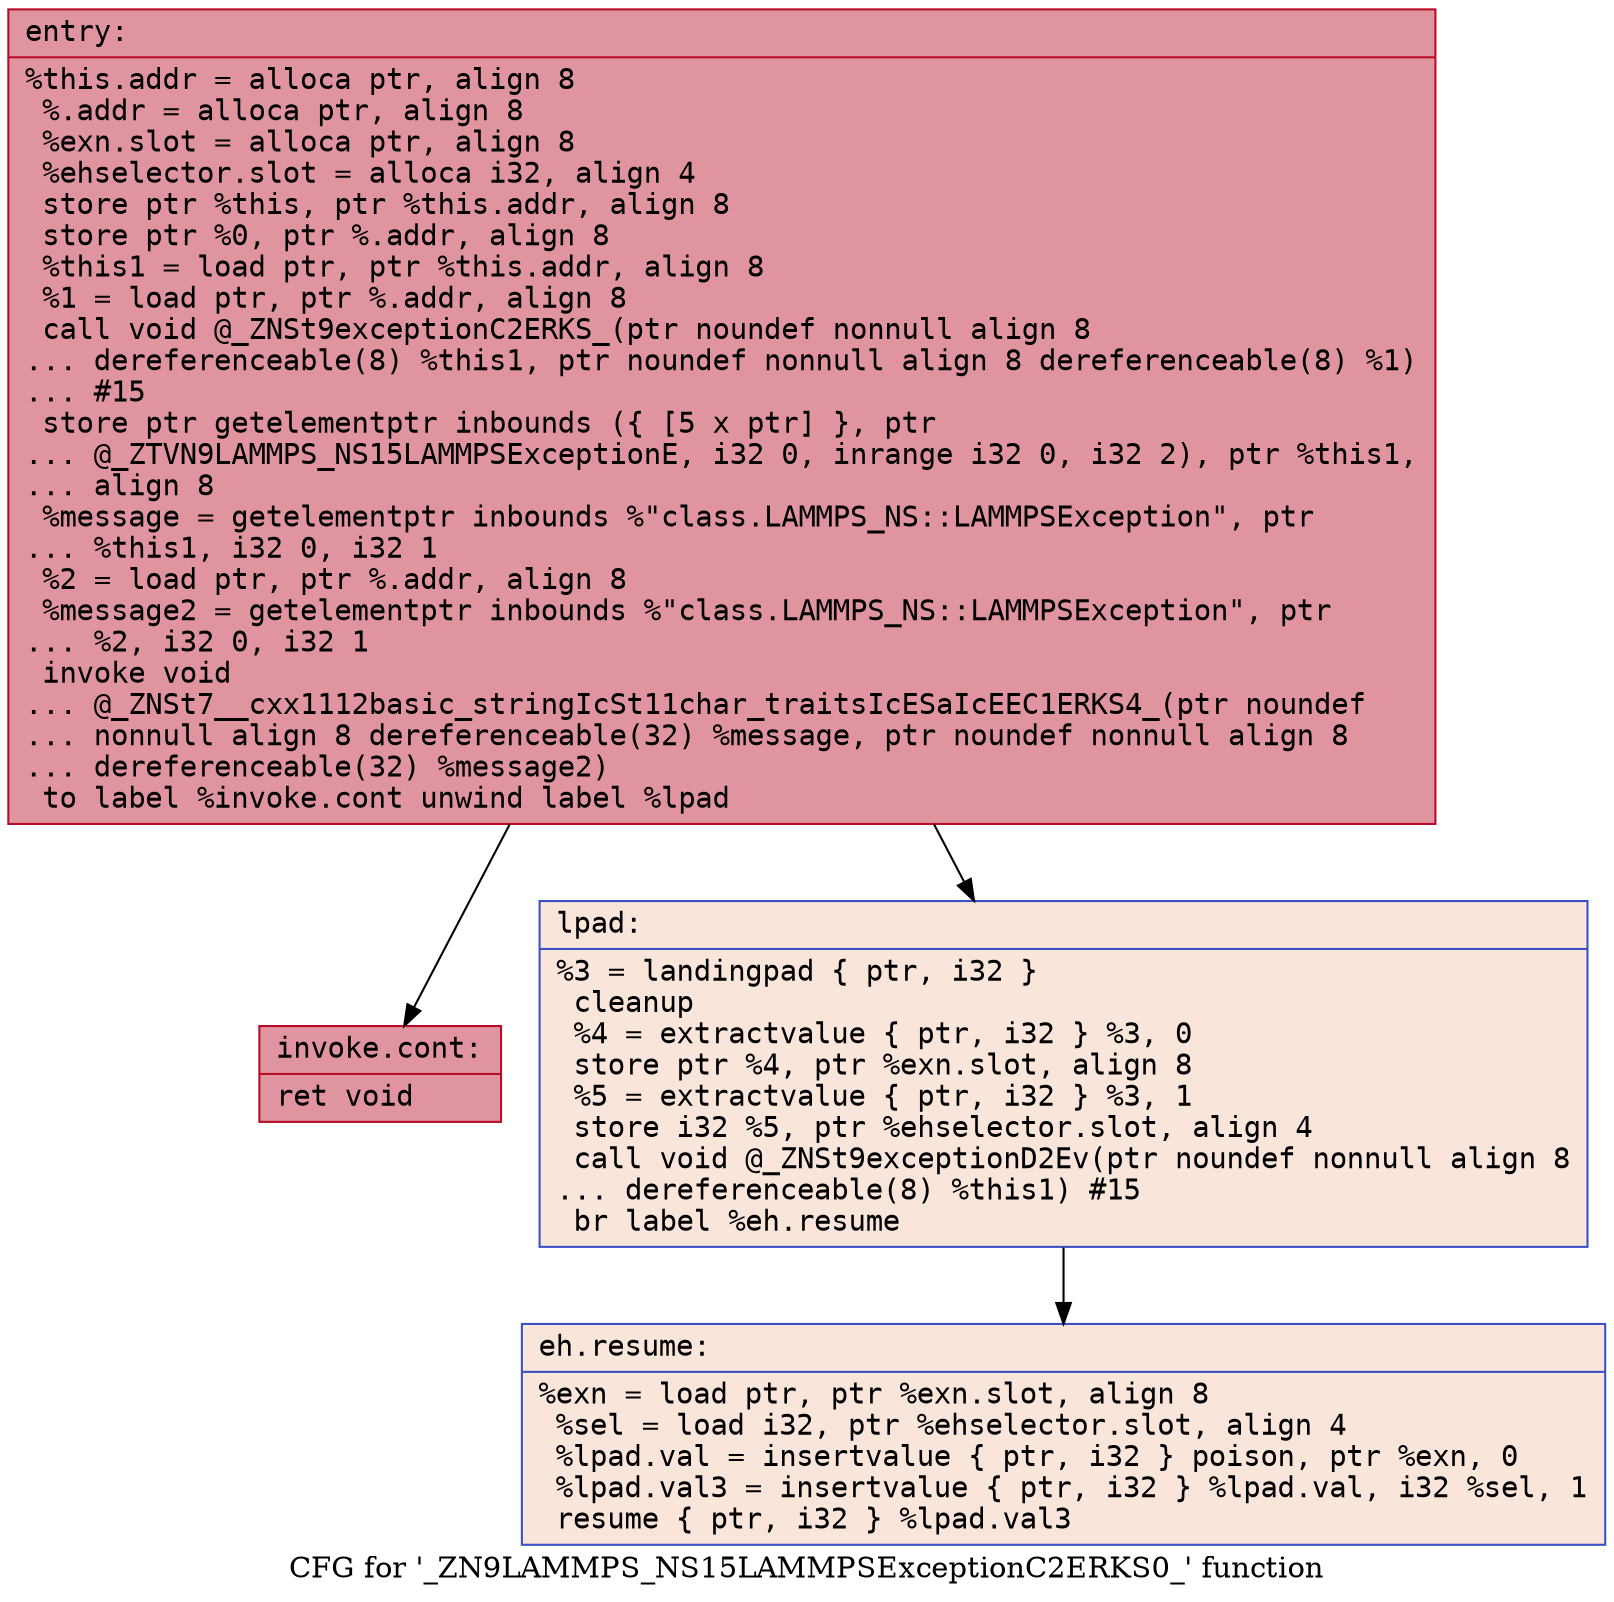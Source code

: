 digraph "CFG for '_ZN9LAMMPS_NS15LAMMPSExceptionC2ERKS0_' function" {
	label="CFG for '_ZN9LAMMPS_NS15LAMMPSExceptionC2ERKS0_' function";

	Node0x55ba30392610 [shape=record,color="#b70d28ff", style=filled, fillcolor="#b70d2870" fontname="Courier",label="{entry:\l|  %this.addr = alloca ptr, align 8\l  %.addr = alloca ptr, align 8\l  %exn.slot = alloca ptr, align 8\l  %ehselector.slot = alloca i32, align 4\l  store ptr %this, ptr %this.addr, align 8\l  store ptr %0, ptr %.addr, align 8\l  %this1 = load ptr, ptr %this.addr, align 8\l  %1 = load ptr, ptr %.addr, align 8\l  call void @_ZNSt9exceptionC2ERKS_(ptr noundef nonnull align 8\l... dereferenceable(8) %this1, ptr noundef nonnull align 8 dereferenceable(8) %1)\l... #15\l  store ptr getelementptr inbounds (\{ [5 x ptr] \}, ptr\l... @_ZTVN9LAMMPS_NS15LAMMPSExceptionE, i32 0, inrange i32 0, i32 2), ptr %this1,\l... align 8\l  %message = getelementptr inbounds %\"class.LAMMPS_NS::LAMMPSException\", ptr\l... %this1, i32 0, i32 1\l  %2 = load ptr, ptr %.addr, align 8\l  %message2 = getelementptr inbounds %\"class.LAMMPS_NS::LAMMPSException\", ptr\l... %2, i32 0, i32 1\l  invoke void\l... @_ZNSt7__cxx1112basic_stringIcSt11char_traitsIcESaIcEEC1ERKS4_(ptr noundef\l... nonnull align 8 dereferenceable(32) %message, ptr noundef nonnull align 8\l... dereferenceable(32) %message2)\l          to label %invoke.cont unwind label %lpad\l}"];
	Node0x55ba30392610 -> Node0x55ba30392fb0[tooltip="entry -> invoke.cont\nProbability 100.00%" ];
	Node0x55ba30392610 -> Node0x55ba30393000[tooltip="entry -> lpad\nProbability 0.00%" ];
	Node0x55ba30392fb0 [shape=record,color="#b70d28ff", style=filled, fillcolor="#b70d2870" fontname="Courier",label="{invoke.cont:\l|  ret void\l}"];
	Node0x55ba30393000 [shape=record,color="#3d50c3ff", style=filled, fillcolor="#f4c5ad70" fontname="Courier",label="{lpad:\l|  %3 = landingpad \{ ptr, i32 \}\l          cleanup\l  %4 = extractvalue \{ ptr, i32 \} %3, 0\l  store ptr %4, ptr %exn.slot, align 8\l  %5 = extractvalue \{ ptr, i32 \} %3, 1\l  store i32 %5, ptr %ehselector.slot, align 4\l  call void @_ZNSt9exceptionD2Ev(ptr noundef nonnull align 8\l... dereferenceable(8) %this1) #15\l  br label %eh.resume\l}"];
	Node0x55ba30393000 -> Node0x55ba30393700[tooltip="lpad -> eh.resume\nProbability 100.00%" ];
	Node0x55ba30393700 [shape=record,color="#3d50c3ff", style=filled, fillcolor="#f4c5ad70" fontname="Courier",label="{eh.resume:\l|  %exn = load ptr, ptr %exn.slot, align 8\l  %sel = load i32, ptr %ehselector.slot, align 4\l  %lpad.val = insertvalue \{ ptr, i32 \} poison, ptr %exn, 0\l  %lpad.val3 = insertvalue \{ ptr, i32 \} %lpad.val, i32 %sel, 1\l  resume \{ ptr, i32 \} %lpad.val3\l}"];
}
